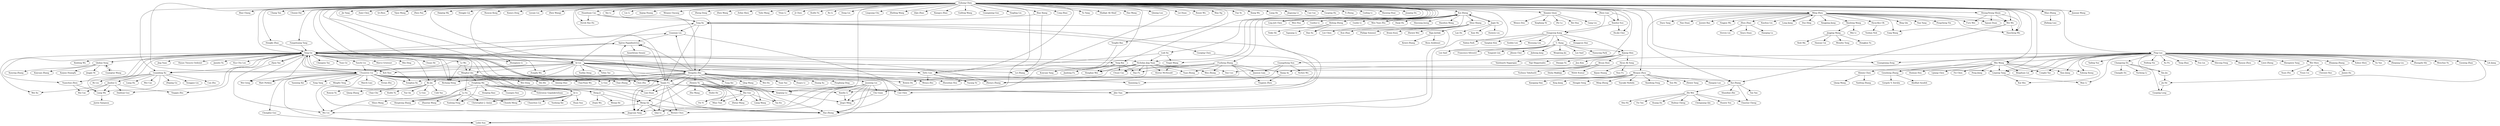strict digraph G{
"Enhong Chen " -> "Biao Xiang "
"Enhong Chen " -> "Fangshuang Tang "
"Enhong Chen " -> "Biao Chang "
"Enhong Chen " -> "Hengshu Zhu "
"Enhong Chen " -> "Yong Ge "
"Enhong Chen " -> "Chang Tan "
"Enhong Chen " -> "Chunni Dai"
"Enhong Chen " -> "Huanhuan Cao "
"Enhong Chen " -> "Jilei Tian "
"Enhong Chen " -> "Le Wu "
"Enhong Chen " -> "Linli Xu "
"Enhong Chen " -> "Tengfei Bao "
"Enhong Chen " -> "Lei Zhang "
"Enhong Chen " -> "Jie Yang "
"Enhong Chen " -> "Zaiyi Chen"
"Enhong Chen " -> "Qi Zhou "
"Enhong Chen " -> "Yijun Wang"
"Enhong Chen " -> "Zhen Pan"
"Enhong Chen " -> "Tong Xu "
"Enhong Chen " -> "Haiping Ma "
"Enhong Chen " -> "Hongjie Lin"
"Enhong Chen " -> "Hongke Zhao "
"Enhong Chen " -> "Ruoyan Kong"
"Enhong Chen " -> "Xianyu Zeng "
"Enhong Chen " -> "Liyuan Liu "
"Enhong Chen " -> "Zhen Wangy"
"Enhong Chen " -> "Chu Guan "
"Enhong Chen " -> "Xiaolin Li "
"Enhong Chen " -> "Wenjun Zhou "
"Enhong Chen " -> "Xin Li "
"Enhong Chen " -> "Guandong Xu "
"Enhong Chen " -> "Lin Li "
"Enhong Chen " -> "Aiqing Huang "
"Enhong Chen " -> "Wenjun Ouyang "
"Enhong Chen " -> "Chen Zhu "
"Enhong Chen " -> "Zheng Dong "
"Enhong Chen " -> "Zhen Wang "
"Enhong Chen " -> "Zefan Shen "
"Enhong Chen " -> "Yubo Wang "
"Enhong Chen " -> "Yitan Li "
"Enhong Chen " -> "Ji Chen "
"Enhong Chen " -> "Kuifei Yu "
"Enhong Chen " -> "Bo Li "
"Enhong Chen " -> "Dong Liu "
"Enhong Chen " -> "Zhongmou Li "
"Enhong Chen " -> "Lingyang Chu "
"Enhong Chen " -> "Zhefeng Wang "
"Enhong Chen " -> "Zijin Zhao "
"Enhong Chen " -> "Yong Ge "
"Enhong Chen " -> "Xiangyu Zhao "
"Enhong Chen " -> "Guifeng Wang "
"Enhong Chen " -> "Guangming Guo "
"Enhong Chen " -> "Yingling Liu "
"Enhong Chen " -> "Defu Lian "
"Enhong Chen " -> "Yong Rui "
"Enhong Chen " -> "Cong Zhao "
"Enhong Chen " -> "Guangzhong Sun "
"Enhong Chen " -> "Yu Yang "
"Enhong Chen " -> "Shafqat Ali Shad "
"Enhong Chen " -> "Hao Wang "
"Enhong Chen " -> "Xiaohui Sun "
"Enhong Chen " -> "Qiming Luo "
"Enhong Chen " -> "Haocheng Wu "
"Enhong Chen " -> "Lei Duan "
"Enhong Chen " -> "Runze Wu "
"Enhong Chen " -> "Wan Ng"
"Enhong Chen " -> "Kai Zheng "
"Enhong Chen " -> "Fan Ye "
"Enhong Chen " -> "Xiang Wu "
"Enhong Chen " -> "Liang He "
"Enhong Chen " -> "Jingsong Lv"
"Enhong Chen " -> "Can Cao"
"Enhong Chen " -> "Guoping Hu"
"Enhong Chen " -> "Yi Zheng "
"Enhong Chen " -> "Guiling Li "
"Enhong Chen " -> "Baoxing Huai "
"Enhong Chen " -> "Junping Du "
"Xiaohui Sun " -> "Dongyeop Kang "
"Xiaohui Sun " -> "Ho-Jin Choi "
"Xiaolin Li " -> "Jingci Ming"
"Yong Ge " -> "Hasan Timucin Ozdemir "
"Yong Ge " -> "Jannite Yu "
"Yong Ge " -> "Kuo Chu Lee "
"Yong Ge " -> "Zhenyu Zhang"
"Yong Ge " -> "Qi Liu "
"Yong Ge " -> "Yong Rui "
"Yong Ge " -> "Danhuai Guo "
"Yong Ge " -> "Yingqiu Zhu "
"Yong Ge " -> "Wei Xu "
"Yong Ge " -> "Zijun Yao "
"Yong Ge " -> "Bo Jin "
"Yong Ge " -> "Li Guo"
"Yong Ge " -> "Chao Zhang"
"Yong Ge " -> "Bo Liu "
"Yong Ge " -> "Guandong Xu "
"Yong Ge " -> "Changxia Tao "
"Yong Ge " -> "Yuan Ge"
"Yong Ge " -> "Wei Geng"
"Yong Ge " -> "Matt Perkins"
"Yong Ge " -> "Guannan Liu "
"Yong Ge " -> "Marco Gruteser "
"Yong Ge " -> "Min Ding "
"Defu Lian " -> "Yuyang Ye"
"Defu Lian " -> "Wenya Zhu"
"Defu Lian " -> "Xianming Li "
"Kai Zheng " -> "Hoyoung Jueng"
"Kai Zheng " -> "Jiajie Xu "
"Kai Zheng " -> "Haozhou Wang "
"Kai Zheng " -> "Bolong Zheng "
"Kai Zheng " -> "Ling Jyh Chen "
"Kai Zheng " -> "Wen Hua "
"Kai Zheng " -> "Guohui Li "
"Kai Zheng " -> "Guohe Li "
"Hengshu Zhu " -> "Huang Xu "
"Hengshu Zhu " -> "Chen Zhu "
"Hengshu Zhu " -> "Pengliang Ding "
"Hengshu Zhu " -> "Fang Xie "
"Hengshu Zhu " -> "Qing Wang "
"Hengshu Zhu " -> "Wei Hu "
"Hengshu Zhu " -> "Yuan Yao "
"Hengshu Zhu " -> "Meng Qu "
"Hengshu Zhu " -> "Junming Liu "
"Guangzhong Sun " -> "Xichen Wu "
"Guangzhong Sun " -> "Jianxun Lian "
"Yong Ge " -> "Richang Hong "
"Yong Ge " -> "Chuan He "
"Yong Ge " -> "Xindong Wu "
"Wenjun Zhou " -> "Xiaogang Han "
"Wenjun Zhou " -> "Xing Jiang "
"Wenjun Zhou " -> "Hengjie Song "
"Wenjun Zhou " -> "Ming Zhong "
"Wenjun Zhou " -> "Toyoaki Nishida "
"Wenjun Zhou " -> "Bowen Du "
"Wenjun Zhou " -> "Zhenshan Hou "
"Wenjun Zhou " -> "Xiaodong Feng "
"Wenjun Zhou " -> "Sen Wu "
"Wenjun Zhou " -> "Zhiwei Tang "
"Wenjun Zhou " -> "Hangzai Luo "
"Tong Xu " -> "Guoqing Chen "
"Bo Jin " -> "Chao Che "
"Bo Jin " -> "Kuifei Yu"
"Bo Jin " -> "Yue Qu "
"Bo Jin " -> "Li Guo "
"Bo Jin " -> "Cuili Yao "
"Bo Jin " -> "Ruiyun Yu "
"Bo Jin " -> "Qiang Zhang "
"Jiajie Xu " -> "Huiwen Liu "
"Jiajie Xu " -> "Kai Zheng "
"Jiajie Xu " -> "Lan Du "
"Jiajie Xu " -> "Xian Wu "
"Dongyeop Kang " -> "Woosang Lim "
"Dongyeop Kang " -> "Lee Sael "
"Dongyeop Kang " -> "U. Kang "
"Dongyeop Kang " -> "Donggyun Han "
"Dongyeop Kang " -> "Nahea Park "
"Dongyeop Kang " -> "Sangtae Kim "
"Dongyeop Kang " -> "Soobin Lee "
"Qi Liu " -> "Yefan Tao "
"Qi Liu " -> "Yuefan Deng "
"Qi Liu " -> "Hao Zhong "
"Qi Liu " -> "Linpeng Tang "
"Guannan Liu " -> "Can Chen "
"Zijun Yao " -> "Yong Ge "
"Meng Qu " -> "Qiao Li "
"Meng Qu " -> "Weiwei Chen "
"Meng Qu " -> "Jingyuan Yang "
"Fuzheng Zhang " -> "Honghao Wei "
"Fuzheng Zhang " -> "Chuan Cao "
"Fuzheng Zhang " -> "Hao Fu "
"Fuzheng Zhang " -> "Yuan Zhong "
"Fuzheng Zhang " -> "Wen Zhong "
"Fuzheng Zhang " -> "Yingmin Zhou "
"Yong Rui " -> "Jianlong Fu "
"Yong Rui " -> "Kuiyuan Yang "
"Junming Liu " -> "Leilei Sun "
"Bolong Zheng " -> "Yaguang Li "
"Bolong Zheng " -> "Han Su "
"Bolong Zheng " -> "Tieke He "
"Guandong Xu " -> "Yuanchun Zhou "
"Guandong Xu " -> "Liang Hu "
"Guandong Xu " -> "Wei Cao "
"Guandong Xu " -> "Zhiping Gu"
"Guandong Xu " -> "Songguo Liu"
"Guandong Xu " -> "Can Zhu "
"Ling Jyh Chen " -> "Kai Zheng "
"U. Kang " -> "Francesco Silvestri "
"U. Kang " -> "Yongsub Lim "
"U. Kang " -> "Jihoon Choi"
"U. Kang " -> "Jinhong Jung "
"U. Kang " -> "Woojeong Jin"
"U. Kang " -> "Lee Sael"
"U. Kang " -> "Namyong Park"
"Yuanchun Zhou " -> "Liang Wu "
"Yuanchun Zhou " -> "Bin Cao "
"Linpeng Tang " -> "Kai Shu "
"Linpeng Tang " -> "Wan Li "
"Enhong Chen " -> "Qi Liu "
"Enhong Chen " -> "Zongda Wu "
"Enhong Chen " -> "Guangxiang Zeng "
"Enhong Chen " -> "Xiaojun Quan "
"Enhong Chen " -> "Linpeng Tang "
"Biao Xiang " -> "Lei Zhang "
"Yong Ge " -> "Liang Wu "
"Yong Ge " -> "Qinbao Song "
"Yong Ge " -> "Chuanren Liu "
"Yong Ge " -> "Keli Xiao "
"Qi Liu " -> "Yuyang Ye"
"Qi Liu " -> "Wenya Zhu"
"Qi Liu " -> "Keli Xiao "
"Qi Liu " -> "Minghui Qiu "
"Hengshu Zhu " -> "Huayu Li "
"Hengshu Zhu " -> "Guannan Liu "
"Linli Xu " -> "Yingzi Wang "
"Xiaojun Quan " -> "Wenyu Dou "
"Xiaojun Quan " -> "Xingliang Ni "
"Xiaojun Quan " -> "Zhi Lu "
"Xiaojun Quan " -> "Bei Hua "
"Xiaojun Quan " -> "Gang Liu "
"Tong Xu " -> "Hao Zhong "
"Minghui Qiu " -> "Heng Ji "
"Minghui Qiu " -> "Qiming Diao "
"Minghui Qiu " -> "Chao-Yuan Wu "
"Minghui Qiu " -> "Wei Dong "
"Chuanren Liu " -> "Xinjiang Lu "
"Chuanren Liu " -> "Jingyuan Yang "
"Chuanren Liu " -> "Mingfei Teng "
"Chuanren Liu " -> "March Liao"
"Chuanren Liu " -> "Vivian Zhu"
"Chuanren Liu " -> "Songhua Xu "
"Chuanren Liu " -> "Kai Zhang "
"Chuanren Liu " -> "Bowen Du "
"Chuanren Liu " -> "Zhenshan Hou "
"Chuanren Liu " -> "Chonghui Guo "
"Chuanren Liu " -> "Yanming Xie"
"Chuanren Liu " -> "Lian Duan "
"Chuanren Liu " -> "Yong Ge "
"Liang Wu " -> "Justin Sampson "
"Yingzi Wang " -> "Kieran McDonald "
"Qinbao Song " -> "Guangtao Wang "
"Qinbao Song " -> "Xueying Zhang "
"Qinbao Song " -> "Kaiyuan Zhang "
"Qinbao Song " -> "Xuejun Huangfu "
"Qinbao Song " -> "Jingjie Ni "
"Kai Zhang " -> "Shandian Zhe "
"Kai Zhang " -> "Chaoran Cheng "
"Kai Zhang " -> "Tan Yan "
"Heng Ji " -> "Wenqi He "
"Heng Ji " -> "Meng Qu "
"Heng Ji " -> "Zeqiu Wu "
"Guangtao Wang " -> "Qinbao Song "
"Chonghui Guo " -> "Leilei Sun "
"Enhong Chen " -> "Min Wang "
"Enhong Chen " -> "Yingzi Wang "
"Enhong Chen " -> "Fuzheng Zhang "
"Enhong Chen " -> "Richang Hong "
"Yong Ge " -> "Nicholas Jing Yuan "
"Yong Ge " -> "Yanjie Fu "
"Qi Liu " -> "Yong Ge "
"Hengshu Zhu " -> "Bo Jin "
"Hengshu Zhu " -> "Jingyuan Yang "
"Fuzheng Zhang " -> "Jianxun Lian "
"Min Wang " -> "Fei Chen "
"Min Wang " -> "Linpeng Tang "
"Min Wang " -> "Yuhong Xiong "
"Min Wang " -> "Bingduan Lin "
"Min Wang " -> "Peng Jiang "
"Min Wang " -> "Huiman Hou "
"Min Wang " -> "Lijiang Chen "
"Min Wang " -> "Shimin Chen "
"Min Wang " -> "Conglei Yao "
"Min Wang " -> "Xiao Jiang "
"Dongyeop Kang " -> "Kijung Shin "
"Nicholas Jing Yuan " -> "Songhua Xu "
"Nicholas Jing Yuan " -> "Kieran McDonald "
"Nicholas Jing Yuan " -> "Lian Duan "
"Shimin Chen " -> "Yanfeng Zhang "
"Shimin Chen " -> "Qiang Wang "
"Keli Xiao " -> "Yong Ge "
"Yanjie Fu " -> "Bin Liu "
"Yanjie Fu " -> "Qiao Li "
"Yanjie Fu " -> "Weiwei Chen "
"Yanjie Fu " -> "Yong Ge "
"U. Kang " -> "Lee Sael "
"Kijung Shin " -> "Hwanjo Yu "
"Kijung Shin " -> "Jisu Kim "
"Kijung Shin " -> "Vaishnavh Nagarajan "
"Kijung Shin " -> "Naji Shajarisales "
"Enhong Chen " -> "Xinjiang Lu "
"Enhong Chen " -> "Yanjie Fu "
"Enhong Chen " -> "Hao Zhong "
"Enhong Chen " -> "Zhen Liao "
"Enhong Chen " -> "Ming Zhou "
"Qi Liu " -> "Guandong Xu "
"Hengshu Zhu " -> "Li Guo"
"Hengshu Zhu " -> "Chao Zhang"
"Guangzhong Sun " -> "Xianming Li "
"Yanjie Fu " -> "Spiros Papadimitriou "
"Yanjie Fu " -> "Lian Duan "
"Yanjie Fu " -> "Can Chen "
"Le Wu " -> "Richang Hong "
"Ming Zhou " -> "Pengcheng Yin "
"Ming Zhou " -> "Nan Duan "
"Ming Zhou " -> "Junwei Bao "
"Ming Zhou " -> "Kai Zhang "
"Ming Zhou " -> "Haocheng Wu "
"Ming Zhou " -> "Furu Wei "
"Ming Zhou " -> "Yingjun Wu "
"Ming Zhou " -> "Hyun-Kyo Oh "
"Ming Zhou " -> "Yajuan Duan "
"Ming Zhou " -> "Xiaohua Liu "
"Ming Zhou " -> "Long Jiang "
"Ming Zhou " -> "Xiaohua Liu "
"Ming Zhou " -> "Long Jiang "
"Ming Zhou " -> "Duo Ding "
"Ming Zhou " -> "Xingping Jiang "
"Ming Zhou " -> "Fang Wang "
"Ming Zhou " -> "Bing Qin "
"Ming Zhou " -> "Nan Yang "
"Nicholas Jing Yuan " -> "Zhenyu Zhang"
"Nicholas Jing Yuan " -> "Honghao Wei "
"Nicholas Jing Yuan " -> "Chuan Cao "
"Nicholas Jing Yuan " -> "Hao Fu "
"Nicholas Jing Yuan " -> "Dan Luo "
"Nicholas Jing Yuan " -> "Yuan Zhong "
"Nicholas Jing Yuan " -> "Wen Zhong "
"Spiros Papadimitriou " -> "Yong Ge "
"Long Jiang " -> "Ming Zhou "
"Hyun-Kyo Oh " -> "Yoohan Noh "
"Guandong Xu " -> "Bo Liu "
"Guandong Xu " -> "Jianhui Li "
"Jianhui Li " -> "Danhuai Guo "
"Jianhui Li " -> "Yingqiu Zhu "
"Jianhui Li " -> "Wei Xu "
"Jianhui Li " -> "Bin Cao "
"Enhong Chen " -> "Nicholas Jing Yuan "
"Enhong Chen " -> "Minghui Qiu "
"Enhong Chen " -> "Guandong Xu "
"Yong Ge " -> "Jianhui Li "
"Yong Ge " -> "Jing Yuan "
"Yong Ge " -> "Chen Zhu "
"Minghui Qiu " -> "Shi Zhi "
"Kai Zheng " -> "Wen Yuan Zhu "
"Kai Zheng " -> "Han Su "
"Chu Guan " -> "Jingci Ming"
"Wen Yuan Zhu " -> "Kai Zheng "
"Zijun Yao " -> "Bin Liu "
"Jianhui Li " -> "Liang Wu "
"Hengshu Zhu " -> "Zhiwen Yu "
"Hengshu Zhu " -> "Richang Hong "
"Huanhuan Cao " -> "Derek Hao Hu "
"Min Wang " -> "Gensheng Zhang "
"Meng Qu " -> "Hao Zhong "
"Zhiwen Yu " -> "Bin Guo "
"Zhiwen Yu " -> "Zhitao Wang "
"Zhiwen Yu " -> "Liang Wang "
"Zhiwen Yu " -> "Tao Ku "
"Zhiwen Yu " -> "Fei Yi "
"Zhiwen Yu " -> "Miao Tian "
"Zhiwen Yu " -> "Zhu Wang "
"Zhiwen Yu " -> "Huilei He "
"Zhiwen Yu " -> "Jilei Tian "
"Zhiwen Yu " -> "Xinjiang Lu "
"Gensheng Zhang " -> "Abolfazl Asudeh "
"Gensheng Zhang " -> "Gergely V. Zaruba "
"Kijung Shin " -> "Hyun Ah Song "
"Weiwei Chen " -> "Leilei Sun "
"Hyun Ah Song " -> "Xiao Fu "
"Hyun Ah Song " -> "Kejun Huang "
"Enhong Chen " -> "Chuanren Liu "
"Chuanren Liu " -> "Wei Geng"
"Chuanren Liu " -> "Matt Perkins"
"Zhen Liao " -> "Dongyeop Kang "
"Zhen Liao " -> "Xiaohui Sun "
"Zhen Liao " -> "Ho-Jin Choi "
"Tong Xu " -> "Guannan Liu "
"Junming Liu " -> "Jingyuan Yang "
"Linli Xu " -> "Defu Lian "
"Guannan Liu " -> "Spiros Papadimitriou "
"Defu Lian " -> "Zhenyu Zhang"
"Junming Liu " -> "Weiwei Chen "
"Spiros Papadimitriou " -> "Ananthram Swami "
"Enhong Chen " -> "Miao Zhang "
"Enhong Chen " -> "Derek Hao Hu "
"Hengshu Zhu " -> "Bin Guo "
"Chuanren Liu " -> "Yanjie Fu "
"Chuanren Liu " -> "Leilei Sun "
"Miao Zhang " -> "Zhifang Liao "
"Meng Qu " -> "Bin Liu "
"Yanjie Fu " -> "Jingyuan Yang "
"Bin Guo " -> "Zhitao Wang "
"Bin Guo " -> "Liang Wang "
"Bin Guo " -> "Tao Ku "
"Bin Guo " -> "Fei Yi "
"Bin Guo " -> "Miao Tian "
"Guoqing Chen " -> "Can Chen "
"Junming Liu " -> "Qiao Li "
"Qi Liu " -> "Zongda Wu "
"Qi Liu " -> "Chuanren Liu "
"Qi Liu " -> "Chen Zhu "
"Hengshu Zhu " -> "Yong Ge "
"Chuanren Liu " -> "Yong Tang "
"Junming Liu " -> "Jingci Ming"
"Junming Liu " -> "Chu Guan "
"Kai Zhang " -> "Zhi Wei "
"Kijung Shin " -> "Bryan Hooi "
"Zhi Wei " -> "Fei Tan "
"Zhi Wei " -> "Kuang Du"
"Zhi Wei " -> "Ruihua Cheng"
"Zhi Wei " -> "Chenguang Qin"
"Zhi Wei " -> "Huaxin You"
"Zhi Wei " -> "Sha Hu"
"Bryan Hooi " -> "Disha Makhija"
"Bryan Hooi " -> "Mohit Kumar"
"Bryan Hooi " -> "Tsubasa Takahashi "
"Linli Xu " -> "Nicholas Jing Yuan "
"Tengfei Bao " -> "Lei Zhang "
"Enhong Chen " -> "Wei Wu "
"Wei Wu " -> "Kai Zhang "
"Wei Wu " -> "Fang Wang "
"Qi Liu " -> "Lei Zhang "
"Qi Liu " -> "Hengshu Zhu "
"Qi Liu " -> "Richang Hong "
"Xinjiang Lu " -> "Jingci Ming"
"Hengshu Zhu " -> "Yanjie Fu "
"Yanjie Fu " -> "Xiaolin Li "
"Biao Xiang " -> "Tong Xu "
"Hengshu Zhu " -> "Spiros Papadimitriou "
"Hengshu Zhu " -> "Hao Zhong "
"Yong Ge " -> "Defu Lian "
"Guandong Xu " -> "Liang Wu "
"Wei Wu " -> "Haocheng Wu "
"Yong Ge " -> "Yuanchun Zhou "
"Yong Ge " -> "Spiros Papadimitriou "
"Yong Ge " -> "Hengshu Zhu "
"Ming Zhou " -> "Zhou Zhao "
"Chuanren Liu " -> "Bin Liu "
"Zhou Zhao " -> "Xinyu Duan "
"Zhou Zhao " -> "Hanqing Lu "
"Zhou Zhao " -> "Steven Liu "
"Enhong Chen " -> "Ping Luo "
"Ping Luo " -> "Zhiqiang Zhang "
"Ping Luo " -> "Yading Yue "
"Ping Luo " -> "Xin Jin "
"Ping Luo " -> "Changying Du "
"Ping Luo " -> "Kai Shu "
"Ping Luo " -> "Wan Li "
"Ping Luo " -> "Peifeng Yin "
"Ping Luo " -> "Xu Pu "
"Ping Luo " -> "Yuhong Xiong "
"Ping Luo " -> "Yong Zhao "
"Ping Luo " -> "Fen Lin "
"Ping Luo " -> "Shicong Feng "
"Ping Luo " -> "Baoyao Zhou "
"Ping Luo " -> "Liwei Zheng "
"Ping Luo " -> "Guangxiang Zeng "
"Ping Luo " -> "Yuhong Xiong "
"Ping Luo " -> "Bingduan Lin "
"Ping Luo " -> "Shengwen Yang "
"Ping Luo " -> "Xukun Shen"
"Ping Luo " -> "Su Yan "
"Ping Luo " -> "Zhiqiang Liu "
"Ping Luo " -> "Yong Zhao "
"Ping Luo " -> "Zhongzhi Shi "
"Ping Luo " -> "Wenchao Yu "
"Ping Luo " -> "Gensheng Zhang "
"Ping Luo " -> "Xiao Jiang "
"Ping Luo " -> "Yuhong Xiong "
"Ping Luo " -> "Guoxing Zhan"
"Zhiqiang Zhang " -> "Jiawei Hu "
"Xin Jin " -> "Jia He "
"Changying Du " -> "Guoping Long "
"Changying Du " -> "Changde Du "
"Changying Du " -> "Xin Jin "
"Changying Du " -> "Yucheng Li "
"Junming Liu " -> "Xiaolin Li "
"Enhong Chen " -> "Heung-Yeung Shum "
"Hengshu Zhu " -> "Chen Zhu "
"Heung-Yeung Shum " -> "Yajuan Duan "
"Jilei Tian " -> "Hengshu Zhu "
"Tong Xu " -> "Yanjie Fu "
"Chuanren Liu " -> "Hao Zhong "
"Chen Zhu " -> "Spiros Papadimitriou "
"Hongke Zhao " -> "Yong Ge "
"Ping Luo " -> "Jia He "
"Ping Luo " -> "Wei Shen "
"Ping Luo " -> "Min Wang "
"Ping Luo " -> "Lili Jiang "
"Ping Luo " -> "Xiang Ao "
"Wei Shen " -> "Yinan Liu "
"Wei Shen " -> "Chenwei Ran "
"Wei Shen " -> "Xuan Zhu "
"Jia He " -> "Guoping Long "
"Chuanren Liu " -> "Meng Qu "
"Xiang Ao " -> "Yingmin Zhou "
"U. Kang " -> "Kijung Shin "
"Yong Ge " -> "Yanchi Liu "
"Yong Ge " -> "Zhongmou Li "
"Yanchi Liu " -> "Chuanren Liu "
"Yanchi Liu " -> "Songhua Xu "
"Fangshuang Tang " -> "Yong Ge "
"Fuzheng Zhang " -> "Zhenyu Zhang"
"Yanjie Fu " -> "Hao Zhong "
"Junming Liu " -> "Xinjiang Lu "
"Junming Liu " -> "Hao Zhong "
"Zhiwen Yu " -> "Jingyuan Yang "
"Yong Rui " -> "Honghao Wei "
"Yong Rui " -> "Chuan Cao "
"Yong Rui " -> "Hao Fu "
"Zhi Wei " -> "Chaoran Cheng "
"Huanhuan Cao " -> "Hengshu Zhu "
"Fuzheng Zhang " -> "Xiang Ao "
"Minghui Qiu " -> "Lu Su "
"Lu Su " -> "Hengtong Zhang "
"Lu Su " -> "Yunlong Feng "
"Lu Su " -> "Zhaoran Wang "
"Lu Su " -> "Shiyu Wang "
"Lu Su " -> "Chuishi Meng "
"Lu Su " -> "Christopher J. Quinn "
"Kai Zheng " -> "Shuo Shang "
"Kai Zheng " -> "Haoji Hu "
"Le Wu " -> "Minghui Qiu "
"Minghui Qiu " -> "Fenglong Ma "
"Shuo Shang " -> "Kun Zhao "
"Shuo Shang " -> "Philipp Sommer "
"Shuo Shang " -> "Brano Kusy "
"Shuo Shang " -> "Zhewei Wei "
"Fenglong Ma " -> "Hengtong Zhang "
"Fenglong Ma " -> "Qi Li "
"Fenglong Ma " -> "Houping Xiao "
"Fenglong Ma " -> "Guangxu Xun "
"Fenglong Ma " -> "Vishrawas Gopalakrishnan"
"Fenglong Ma " -> "Yunlong Feng "
"Fenglong Ma " -> "Christopher J. Quinn "
"Qi Li " -> "Chuishi Meng "
"Qi Li " -> "Yusheng Xie "
"Fenglong Ma " -> "Heng Ji "
"Qi Li " -> "Huan Sun "
"Qi Liu " -> "Tong Xu "
"Minghui Qiu " -> "Qi Li "
"Qi Li " -> "Hengtong Zhang "
"Qi Li " -> "Yunlong Feng "
"Qi Li " -> "Chaochun Liu "
"Qi Li " -> "Christopher J. Quinn "
"Ping Luo " -> "Dan Luo "
"Ping Luo " -> "Conglei Yao "
"Jilei Tian " -> "Tong Xu "
"Ming Zhou " -> "Wei Wu "
"Ming Zhou " -> "Xiaolong Wang "
"Heung-Yeung Shum " -> "Furu Wei "
"Qi Liu " -> "Defu Lian "
"Shuo Shang " -> "Lisi Chen "
"Chuanren Liu " -> "Spiros Papadimitriou "
"Heung-Yeung Shum " -> "Haocheng Wu "
"Heung-Yeung Shum " -> "Wei Wu "
"Ming Zhou " -> "Duyu Tang "
"Shuo Shang " -> "Raja Jurdak "
"Raja Jurdak " -> "Kewei Zhang "
"Raja Jurdak " -> "Reza Arablouei "
"Xiaolong Wang " -> "Jingjing Wang "
"Xiaolong Wang " -> "Min Li "
"Jingjing Wang " -> "Wenzhu Tong "
"Jingjing Wang " -> "Hongkun Yu "
"Jingjing Wang " -> "Xiuli Ma "
"Jingjing Wang " -> "Haoyan Cai "
"Yanjie Fu " -> "Xinjiang Lu "
"Huanhuan Cao " -> "Tong Xu "
"Enhong Chen " -> "Jiannan Wang "
"Ping Luo " -> "Linpeng Tang "
}